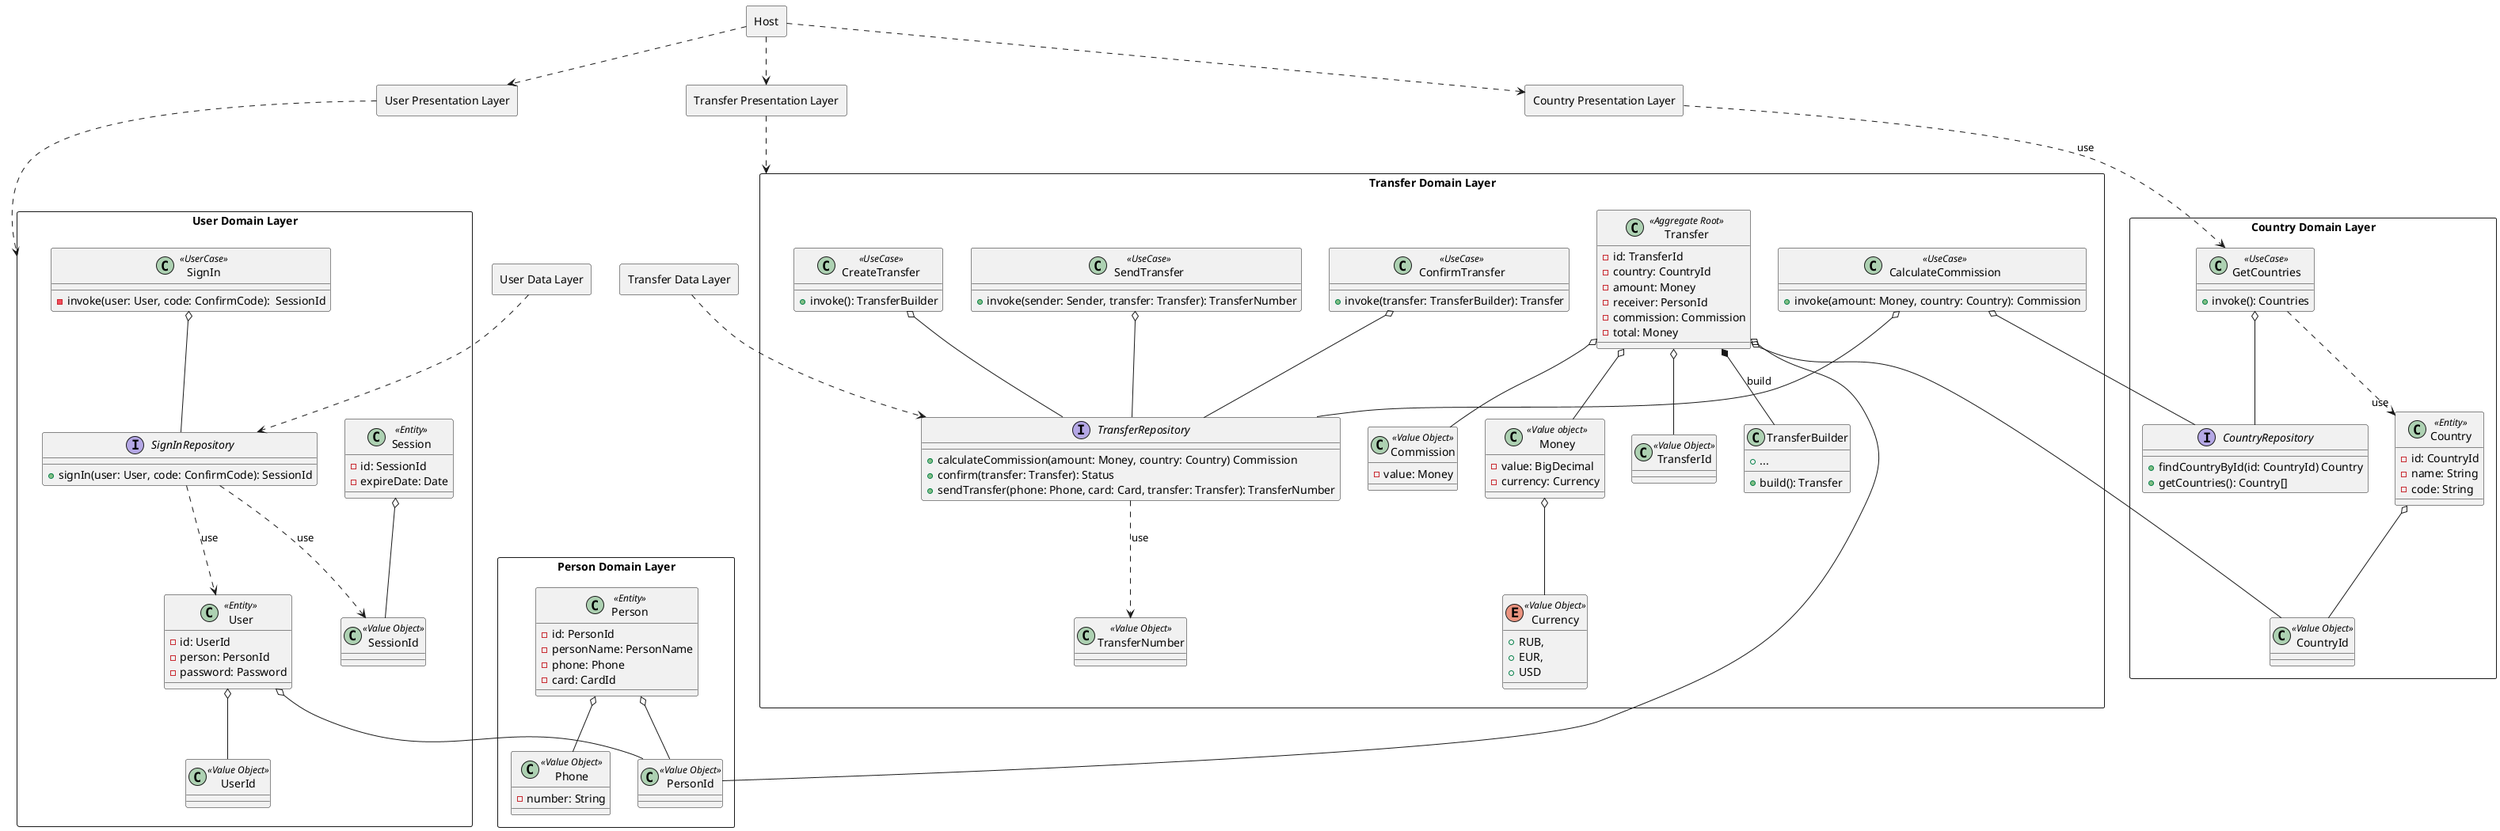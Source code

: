 @startuml

package "Host" <<Rectangle>> {
}

package "Person Domain Layer" <<Rectangle>> {
    class Phone <<Value Object>> {
        - number: String
    }

    class PersonId <<Value Object>> { }
    class Person <<Entity>> {
        - id: PersonId
        - personName: PersonName
        - phone: Phone
        - card: CardId
    }
    Person o-- PersonId
    Person o-- Phone
}

package "User Domain Layer" <<Rectangle>> {
    class UserId <<Value Object>>
    class User <<Entity>> {
        - id: UserId
        - person: PersonId
        - password: Password
    }
    User o-- UserId
    User o-- PersonId

    class SessionId <<Value Object>> { }
    class Session <<Entity>> {
        - id: SessionId
        - expireDate: Date
    }
    Session o-- SessionId

    interface SignInRepository {
        + signIn(user: User, code: ConfirmCode): SessionId
    }
    SignInRepository ..> User : "use"
    SignInRepository ..> SessionId : "use"

    class SignIn <<UserCase>> {
        - invoke(user: User, code: ConfirmCode):  SessionId
    }
    SignIn o-- SignInRepository
}
package "User Data Layer" <<Rectangle>> {
}
"User Data Layer" ..> SignInRepository

package "User Presentation Layer" <<Rectangle>> {
}
"Host" ..> "User Presentation Layer"
"User Presentation Layer" ..> "User Domain Layer"

package "Country Domain Layer" <<Rectangle>> {
    class CountryId <<Value Object>> { }
    class Country <<Entity>> {
        - id: CountryId
        - name: String
        - code: String
    }
    Country o-- CountryId

    interface CountryRepository {
        + findCountryById(id: CountryId) Country
        + getCountries(): Country[]
    }

    class GetCountries <<UseCase>> {
        + invoke(): Countries
    }
    GetCountries o-- CountryRepository
    GetCountries ..> "use" Country
}

package "Country Presentation Layer" <<Rectangle>> {
}
"Host" ..> "Country Presentation Layer"
"Country Presentation Layer" ..> GetCountries : "use"

package "Transfer Domain Layer" <<Rectangle>> {
    class Commission <<Value Object>> {
        - value: Money
    }

    enum Currency <<Value Object>> {
        + RUB,
        + EUR,
        + USD
    }

    class Money <<Value object>> {
         - value: BigDecimal
         - currency: Currency
    }
    Money o-- Currency

    class TransferId <<Value Object>> { }
    class Transfer <<Aggregate Root>> {
        - id: TransferId
        - country: CountryId
        - amount: Money
        - receiver: PersonId
        - commission: Commission
        - total: Money
    }
    Transfer o-- TransferId
    Transfer o-- CountryId
    Transfer o-- Money
    Transfer o-- PersonId
    Transfer o-- Commission

    class TransferBuilder {
        + ...
        + build(): Transfer
    }
    Transfer *-- TransferBuilder : "build"

    class TransferNumber <<Value Object>> { }

    interface TransferRepository {
        + calculateCommission(amount: Money, country: Country) Commission
        + confirm(transfer: Transfer): Status
        + sendTransfer(phone: Phone, card: Card, transfer: Transfer): TransferNumber
    }
    TransferRepository ..> TransferNumber : "use"

    class CreateTransfer <<UseCase>> {
        + invoke(): TransferBuilder
    }
    CreateTransfer o-- TransferRepository

    class CalculateCommission <<UseCase>> {
        + invoke(amount: Money, country: Country): Commission
    }
    CalculateCommission o-- TransferRepository
    CalculateCommission o-- CountryRepository

    class ConfirmTransfer <<UseCase>> {
        + invoke(transfer: TransferBuilder): Transfer
    }
    ConfirmTransfer o-- TransferRepository

    class SendTransfer <<UseCase>> {
        + invoke(sender: Sender, transfer: Transfer): TransferNumber
    }
    SendTransfer o-- TransferRepository
}

package "Transfer Data Layer" <<Rectangle>> {
}
"Transfer Data Layer" ..> TransferRepository

package "Transfer Presentation Layer" <<Rectangle>> {
}
"Host" ..> "Transfer Presentation Layer"
"Transfer Presentation Layer" ..> "Transfer Domain Layer"


@enduml